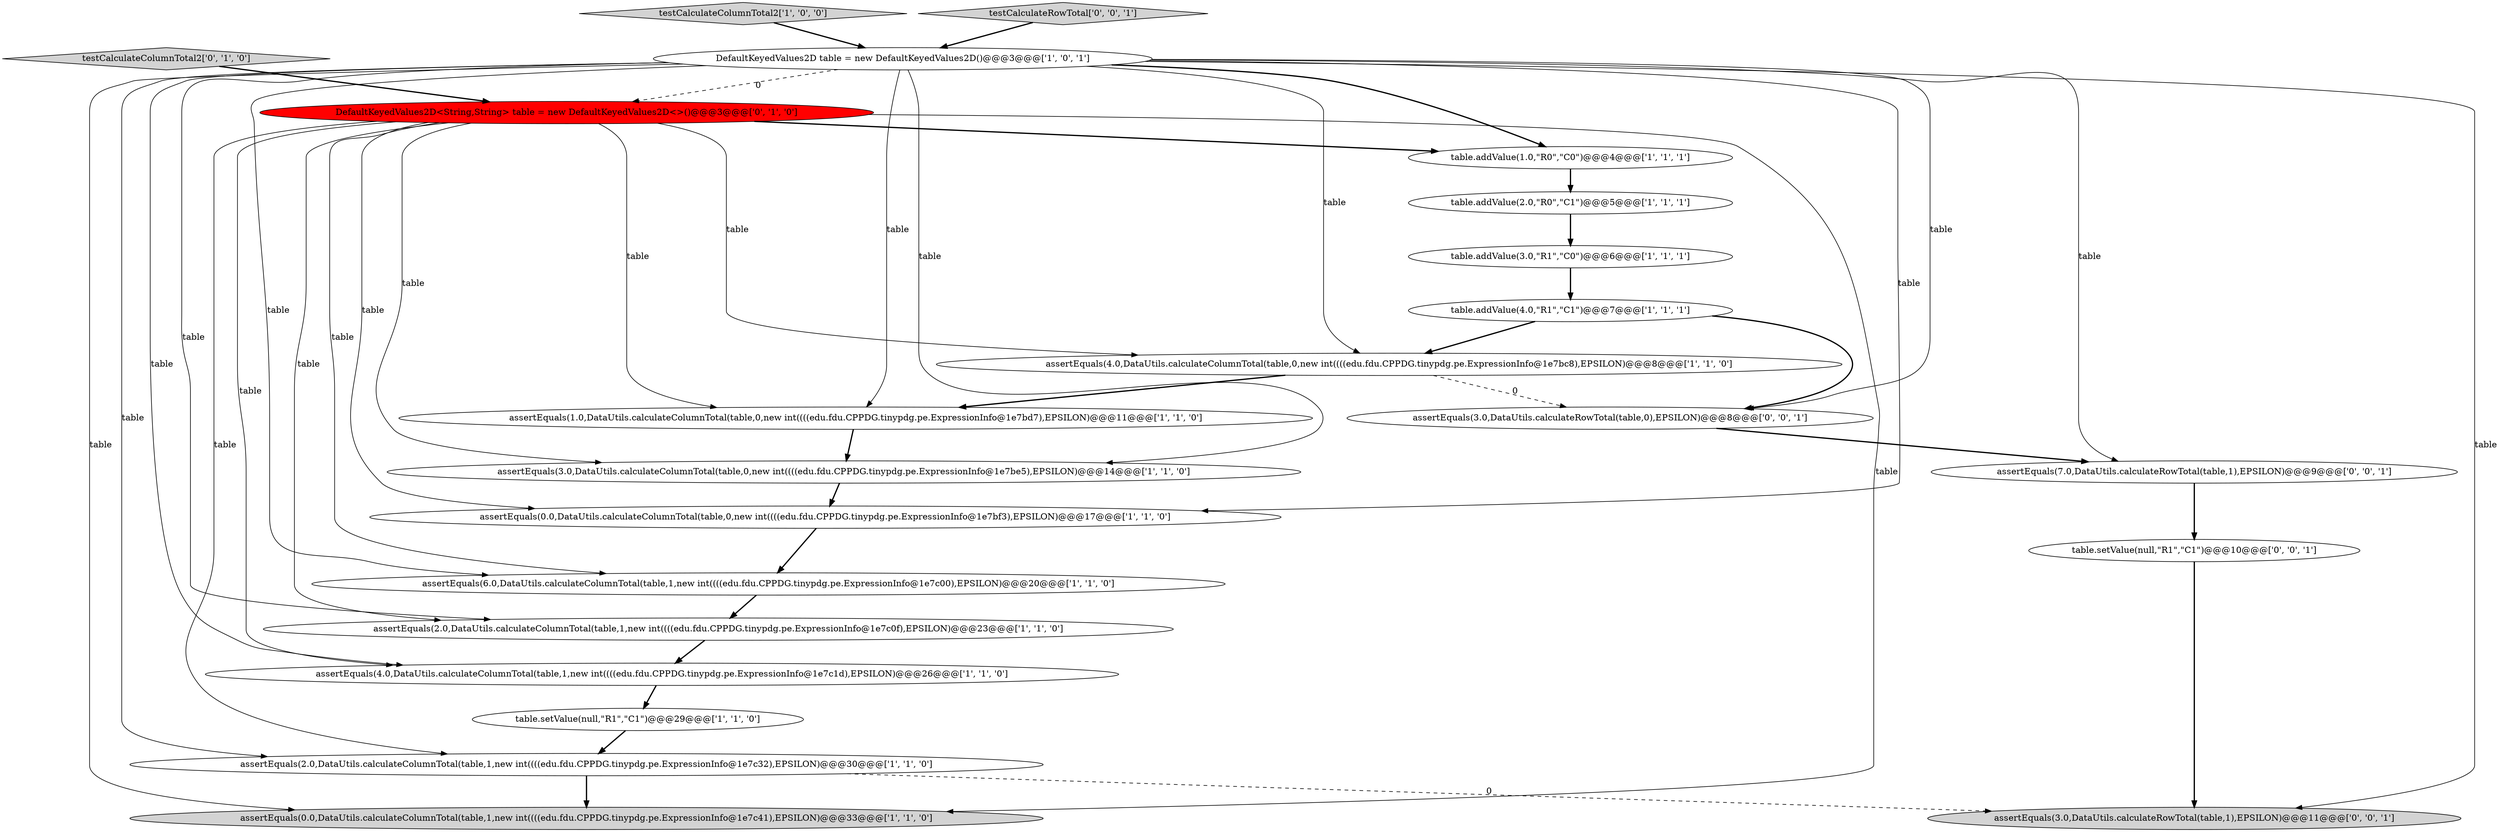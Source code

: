 digraph {
11 [style = filled, label = "assertEquals(2.0,DataUtils.calculateColumnTotal(table,1,new int((((edu.fdu.CPPDG.tinypdg.pe.ExpressionInfo@1e7c32),EPSILON)@@@30@@@['1', '1', '0']", fillcolor = white, shape = ellipse image = "AAA0AAABBB1BBB"];
0 [style = filled, label = "table.addValue(3.0,\"R1\",\"C0\")@@@6@@@['1', '1', '1']", fillcolor = white, shape = ellipse image = "AAA0AAABBB1BBB"];
2 [style = filled, label = "assertEquals(1.0,DataUtils.calculateColumnTotal(table,0,new int((((edu.fdu.CPPDG.tinypdg.pe.ExpressionInfo@1e7bd7),EPSILON)@@@11@@@['1', '1', '0']", fillcolor = white, shape = ellipse image = "AAA0AAABBB1BBB"];
13 [style = filled, label = "DefaultKeyedValues2D table = new DefaultKeyedValues2D()@@@3@@@['1', '0', '1']", fillcolor = white, shape = ellipse image = "AAA0AAABBB1BBB"];
10 [style = filled, label = "assertEquals(3.0,DataUtils.calculateColumnTotal(table,0,new int((((edu.fdu.CPPDG.tinypdg.pe.ExpressionInfo@1e7be5),EPSILON)@@@14@@@['1', '1', '0']", fillcolor = white, shape = ellipse image = "AAA0AAABBB1BBB"];
9 [style = filled, label = "assertEquals(0.0,DataUtils.calculateColumnTotal(table,0,new int((((edu.fdu.CPPDG.tinypdg.pe.ExpressionInfo@1e7bf3),EPSILON)@@@17@@@['1', '1', '0']", fillcolor = white, shape = ellipse image = "AAA0AAABBB1BBB"];
1 [style = filled, label = "table.addValue(4.0,\"R1\",\"C1\")@@@7@@@['1', '1', '1']", fillcolor = white, shape = ellipse image = "AAA0AAABBB1BBB"];
22 [style = filled, label = "assertEquals(7.0,DataUtils.calculateRowTotal(table,1),EPSILON)@@@9@@@['0', '0', '1']", fillcolor = white, shape = ellipse image = "AAA0AAABBB3BBB"];
8 [style = filled, label = "testCalculateColumnTotal2['1', '0', '0']", fillcolor = lightgray, shape = diamond image = "AAA0AAABBB1BBB"];
20 [style = filled, label = "assertEquals(3.0,DataUtils.calculateRowTotal(table,0),EPSILON)@@@8@@@['0', '0', '1']", fillcolor = white, shape = ellipse image = "AAA0AAABBB3BBB"];
14 [style = filled, label = "assertEquals(2.0,DataUtils.calculateColumnTotal(table,1,new int((((edu.fdu.CPPDG.tinypdg.pe.ExpressionInfo@1e7c0f),EPSILON)@@@23@@@['1', '1', '0']", fillcolor = white, shape = ellipse image = "AAA0AAABBB1BBB"];
5 [style = filled, label = "table.addValue(2.0,\"R0\",\"C1\")@@@5@@@['1', '1', '1']", fillcolor = white, shape = ellipse image = "AAA0AAABBB1BBB"];
17 [style = filled, label = "DefaultKeyedValues2D<String,String> table = new DefaultKeyedValues2D<>()@@@3@@@['0', '1', '0']", fillcolor = red, shape = ellipse image = "AAA1AAABBB2BBB"];
6 [style = filled, label = "table.setValue(null,\"R1\",\"C1\")@@@29@@@['1', '1', '0']", fillcolor = white, shape = ellipse image = "AAA0AAABBB1BBB"];
4 [style = filled, label = "assertEquals(6.0,DataUtils.calculateColumnTotal(table,1,new int((((edu.fdu.CPPDG.tinypdg.pe.ExpressionInfo@1e7c00),EPSILON)@@@20@@@['1', '1', '0']", fillcolor = white, shape = ellipse image = "AAA0AAABBB1BBB"];
3 [style = filled, label = "table.addValue(1.0,\"R0\",\"C0\")@@@4@@@['1', '1', '1']", fillcolor = white, shape = ellipse image = "AAA0AAABBB1BBB"];
15 [style = filled, label = "assertEquals(0.0,DataUtils.calculateColumnTotal(table,1,new int((((edu.fdu.CPPDG.tinypdg.pe.ExpressionInfo@1e7c41),EPSILON)@@@33@@@['1', '1', '0']", fillcolor = lightgray, shape = ellipse image = "AAA0AAABBB1BBB"];
21 [style = filled, label = "testCalculateRowTotal['0', '0', '1']", fillcolor = lightgray, shape = diamond image = "AAA0AAABBB3BBB"];
12 [style = filled, label = "assertEquals(4.0,DataUtils.calculateColumnTotal(table,1,new int((((edu.fdu.CPPDG.tinypdg.pe.ExpressionInfo@1e7c1d),EPSILON)@@@26@@@['1', '1', '0']", fillcolor = white, shape = ellipse image = "AAA0AAABBB1BBB"];
19 [style = filled, label = "assertEquals(3.0,DataUtils.calculateRowTotal(table,1),EPSILON)@@@11@@@['0', '0', '1']", fillcolor = lightgray, shape = ellipse image = "AAA0AAABBB3BBB"];
18 [style = filled, label = "table.setValue(null,\"R1\",\"C1\")@@@10@@@['0', '0', '1']", fillcolor = white, shape = ellipse image = "AAA0AAABBB3BBB"];
16 [style = filled, label = "testCalculateColumnTotal2['0', '1', '0']", fillcolor = lightgray, shape = diamond image = "AAA0AAABBB2BBB"];
7 [style = filled, label = "assertEquals(4.0,DataUtils.calculateColumnTotal(table,0,new int((((edu.fdu.CPPDG.tinypdg.pe.ExpressionInfo@1e7bc8),EPSILON)@@@8@@@['1', '1', '0']", fillcolor = white, shape = ellipse image = "AAA0AAABBB1BBB"];
13->2 [style = solid, label="table"];
4->14 [style = bold, label=""];
17->9 [style = solid, label="table"];
13->22 [style = solid, label="table"];
17->4 [style = solid, label="table"];
17->14 [style = solid, label="table"];
9->4 [style = bold, label=""];
13->14 [style = solid, label="table"];
13->15 [style = solid, label="table"];
18->19 [style = bold, label=""];
1->20 [style = bold, label=""];
13->17 [style = dashed, label="0"];
7->20 [style = dashed, label="0"];
13->10 [style = solid, label="table"];
16->17 [style = bold, label=""];
2->10 [style = bold, label=""];
12->6 [style = bold, label=""];
1->7 [style = bold, label=""];
13->11 [style = solid, label="table"];
11->15 [style = bold, label=""];
17->10 [style = solid, label="table"];
20->22 [style = bold, label=""];
13->19 [style = solid, label="table"];
13->20 [style = solid, label="table"];
17->7 [style = solid, label="table"];
3->5 [style = bold, label=""];
22->18 [style = bold, label=""];
13->4 [style = solid, label="table"];
13->3 [style = bold, label=""];
5->0 [style = bold, label=""];
13->7 [style = solid, label="table"];
11->19 [style = dashed, label="0"];
7->2 [style = bold, label=""];
0->1 [style = bold, label=""];
6->11 [style = bold, label=""];
14->12 [style = bold, label=""];
17->11 [style = solid, label="table"];
17->3 [style = bold, label=""];
13->12 [style = solid, label="table"];
10->9 [style = bold, label=""];
17->2 [style = solid, label="table"];
17->12 [style = solid, label="table"];
13->9 [style = solid, label="table"];
17->15 [style = solid, label="table"];
8->13 [style = bold, label=""];
21->13 [style = bold, label=""];
}
